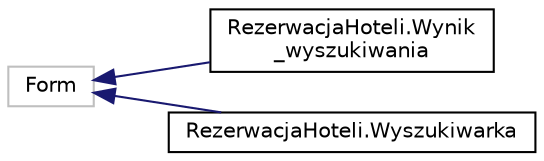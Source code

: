 digraph "Graphical Class Hierarchy"
{
  edge [fontname="Helvetica",fontsize="10",labelfontname="Helvetica",labelfontsize="10"];
  node [fontname="Helvetica",fontsize="10",shape=record];
  rankdir="LR";
  Node13 [label="Form",height=0.2,width=0.4,color="grey75", fillcolor="white", style="filled"];
  Node13 -> Node0 [dir="back",color="midnightblue",fontsize="10",style="solid",fontname="Helvetica"];
  Node0 [label="RezerwacjaHoteli.Wynik\l_wyszukiwania",height=0.2,width=0.4,color="black", fillcolor="white", style="filled",URL="$class_rezerwacja_hoteli_1_1_wynik__wyszukiwania.html"];
  Node13 -> Node15 [dir="back",color="midnightblue",fontsize="10",style="solid",fontname="Helvetica"];
  Node15 [label="RezerwacjaHoteli.Wyszukiwarka",height=0.2,width=0.4,color="black", fillcolor="white", style="filled",URL="$class_rezerwacja_hoteli_1_1_wyszukiwarka.html"];
}
